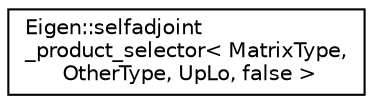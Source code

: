 digraph "Graphical Class Hierarchy"
{
  edge [fontname="Helvetica",fontsize="10",labelfontname="Helvetica",labelfontsize="10"];
  node [fontname="Helvetica",fontsize="10",shape=record];
  rankdir="LR";
  Node1 [label="Eigen::selfadjoint\l_product_selector\< MatrixType,\l OtherType, UpLo, false \>",height=0.2,width=0.4,color="black", fillcolor="white", style="filled",URL="$struct_eigen_1_1selfadjoint__product__selector_3_01_matrix_type_00_01_other_type_00_01_up_lo_00_01false_01_4.html"];
}
